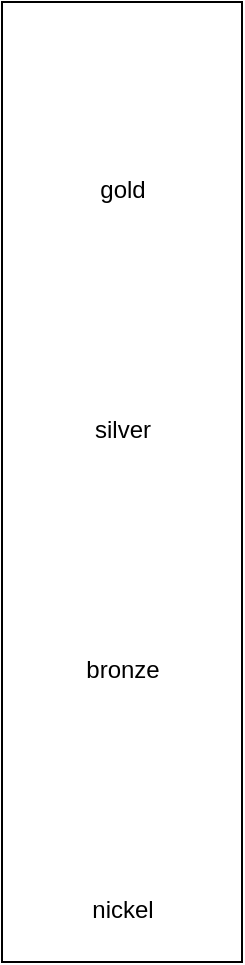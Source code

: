 <mxfile pages="1" version="11.1.5" type="github"><diagram id="fc4inPsKKncnEYqZq6jz" name="Page-1"><mxGraphModel dx="1056" dy="488" grid="1" gridSize="10" guides="1" tooltips="1" connect="1" arrows="1" fold="1" page="1" pageScale="1" pageWidth="850" pageHeight="1100" math="0" shadow="0"><root><mxCell id="0"/><mxCell id="1" parent="0"/><mxCell id="zcCKZ51vNkka2uzHVDS0-2" value="" style="rounded=0;whiteSpace=wrap;html=1;" vertex="1" parent="1"><mxGeometry x="120" y="80" width="120" height="480" as="geometry"/></mxCell><mxCell id="UF4dyFxpuqHmrI4-T7yg-1" value="gold" style="shape=image;html=1;verticalAlign=top;verticalLabelPosition=bottom;labelBackgroundColor=#ffffff;imageAspect=0;aspect=fixed;image=https://cdn4.iconfinder.com/data/icons/logos-brands-5/24/proxmox-128.png" parent="1" vertex="1"><mxGeometry x="160" y="120" width="40" height="40" as="geometry"/></mxCell><mxCell id="UF4dyFxpuqHmrI4-T7yg-5" value="bronze" style="shape=image;html=1;verticalAlign=top;verticalLabelPosition=bottom;labelBackgroundColor=#ffffff;imageAspect=0;aspect=fixed;image=https://cdn4.iconfinder.com/data/icons/logos-brands-5/24/proxmox-128.png" parent="1" vertex="1"><mxGeometry x="160" y="360" width="40" height="40" as="geometry"/></mxCell><mxCell id="UF4dyFxpuqHmrI4-T7yg-6" value="silver" style="shape=image;html=1;verticalAlign=top;verticalLabelPosition=bottom;labelBackgroundColor=#ffffff;imageAspect=0;aspect=fixed;image=https://cdn4.iconfinder.com/data/icons/logos-brands-5/24/proxmox-128.png" parent="1" vertex="1"><mxGeometry x="160" y="240" width="40" height="40" as="geometry"/></mxCell><mxCell id="UF4dyFxpuqHmrI4-T7yg-7" value="nickel" style="shape=image;html=1;verticalAlign=top;verticalLabelPosition=bottom;labelBackgroundColor=#ffffff;imageAspect=0;aspect=fixed;image=https://cdn4.iconfinder.com/data/icons/logos-brands-5/24/proxmox-128.png" parent="1" vertex="1"><mxGeometry x="160" y="480" width="40" height="40" as="geometry"/></mxCell></root></mxGraphModel></diagram></mxfile>